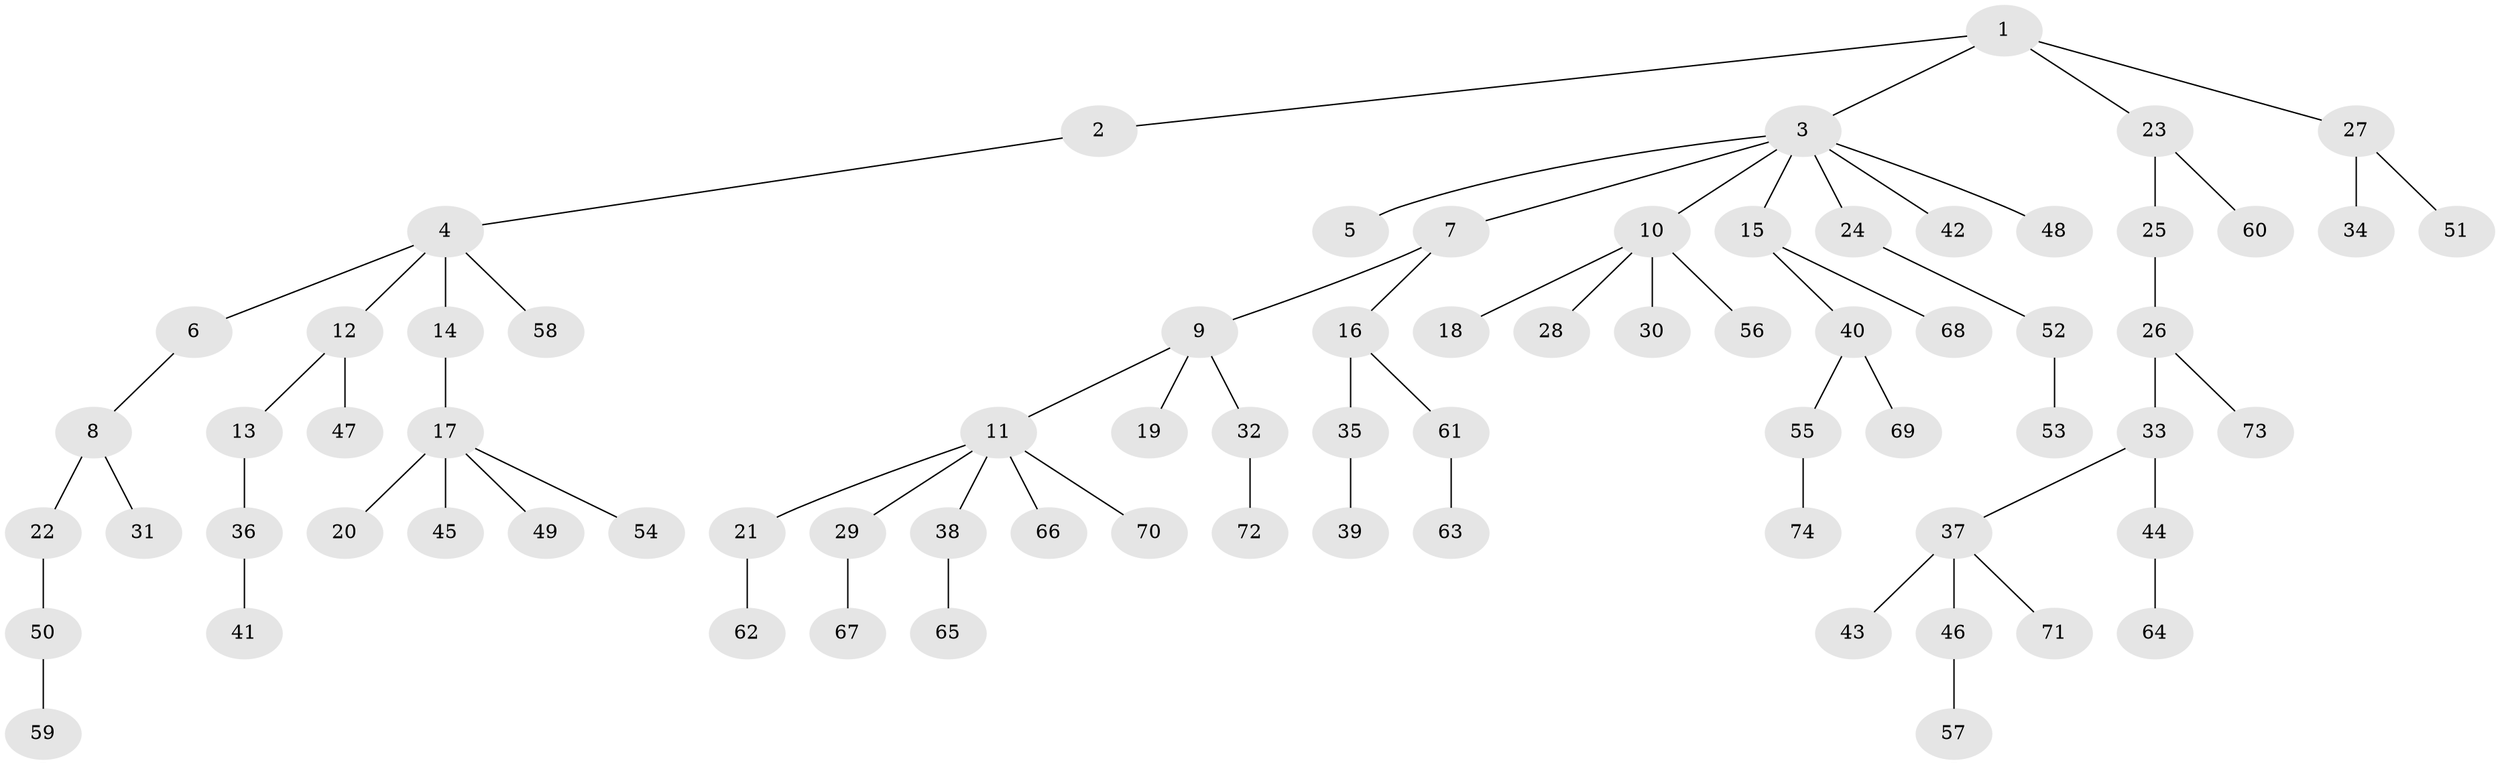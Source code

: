 // original degree distribution, {5: 0.034482758620689655, 3: 0.14482758620689656, 9: 0.006896551724137931, 6: 0.013793103448275862, 2: 0.2482758620689655, 4: 0.04827586206896552, 7: 0.006896551724137931, 1: 0.496551724137931}
// Generated by graph-tools (version 1.1) at 2025/36/03/09/25 02:36:59]
// undirected, 74 vertices, 73 edges
graph export_dot {
graph [start="1"]
  node [color=gray90,style=filled];
  1;
  2;
  3;
  4;
  5;
  6;
  7;
  8;
  9;
  10;
  11;
  12;
  13;
  14;
  15;
  16;
  17;
  18;
  19;
  20;
  21;
  22;
  23;
  24;
  25;
  26;
  27;
  28;
  29;
  30;
  31;
  32;
  33;
  34;
  35;
  36;
  37;
  38;
  39;
  40;
  41;
  42;
  43;
  44;
  45;
  46;
  47;
  48;
  49;
  50;
  51;
  52;
  53;
  54;
  55;
  56;
  57;
  58;
  59;
  60;
  61;
  62;
  63;
  64;
  65;
  66;
  67;
  68;
  69;
  70;
  71;
  72;
  73;
  74;
  1 -- 2 [weight=1.0];
  1 -- 3 [weight=1.0];
  1 -- 23 [weight=1.0];
  1 -- 27 [weight=1.0];
  2 -- 4 [weight=1.0];
  3 -- 5 [weight=1.0];
  3 -- 7 [weight=1.0];
  3 -- 10 [weight=1.0];
  3 -- 15 [weight=1.0];
  3 -- 24 [weight=1.0];
  3 -- 42 [weight=1.0];
  3 -- 48 [weight=1.0];
  4 -- 6 [weight=1.0];
  4 -- 12 [weight=1.0];
  4 -- 14 [weight=1.0];
  4 -- 58 [weight=1.0];
  6 -- 8 [weight=1.0];
  7 -- 9 [weight=1.0];
  7 -- 16 [weight=1.0];
  8 -- 22 [weight=2.0];
  8 -- 31 [weight=1.0];
  9 -- 11 [weight=1.0];
  9 -- 19 [weight=1.0];
  9 -- 32 [weight=1.0];
  10 -- 18 [weight=1.0];
  10 -- 28 [weight=1.0];
  10 -- 30 [weight=1.0];
  10 -- 56 [weight=1.0];
  11 -- 21 [weight=1.0];
  11 -- 29 [weight=1.0];
  11 -- 38 [weight=1.0];
  11 -- 66 [weight=1.0];
  11 -- 70 [weight=1.0];
  12 -- 13 [weight=1.0];
  12 -- 47 [weight=1.0];
  13 -- 36 [weight=1.0];
  14 -- 17 [weight=1.0];
  15 -- 40 [weight=1.0];
  15 -- 68 [weight=1.0];
  16 -- 35 [weight=2.0];
  16 -- 61 [weight=1.0];
  17 -- 20 [weight=2.0];
  17 -- 45 [weight=1.0];
  17 -- 49 [weight=1.0];
  17 -- 54 [weight=1.0];
  21 -- 62 [weight=1.0];
  22 -- 50 [weight=1.0];
  23 -- 25 [weight=1.0];
  23 -- 60 [weight=1.0];
  24 -- 52 [weight=1.0];
  25 -- 26 [weight=1.0];
  26 -- 33 [weight=1.0];
  26 -- 73 [weight=1.0];
  27 -- 34 [weight=1.0];
  27 -- 51 [weight=1.0];
  29 -- 67 [weight=1.0];
  32 -- 72 [weight=1.0];
  33 -- 37 [weight=1.0];
  33 -- 44 [weight=1.0];
  35 -- 39 [weight=2.0];
  36 -- 41 [weight=1.0];
  37 -- 43 [weight=1.0];
  37 -- 46 [weight=1.0];
  37 -- 71 [weight=1.0];
  38 -- 65 [weight=1.0];
  40 -- 55 [weight=1.0];
  40 -- 69 [weight=1.0];
  44 -- 64 [weight=1.0];
  46 -- 57 [weight=1.0];
  50 -- 59 [weight=1.0];
  52 -- 53 [weight=1.0];
  55 -- 74 [weight=1.0];
  61 -- 63 [weight=1.0];
}
